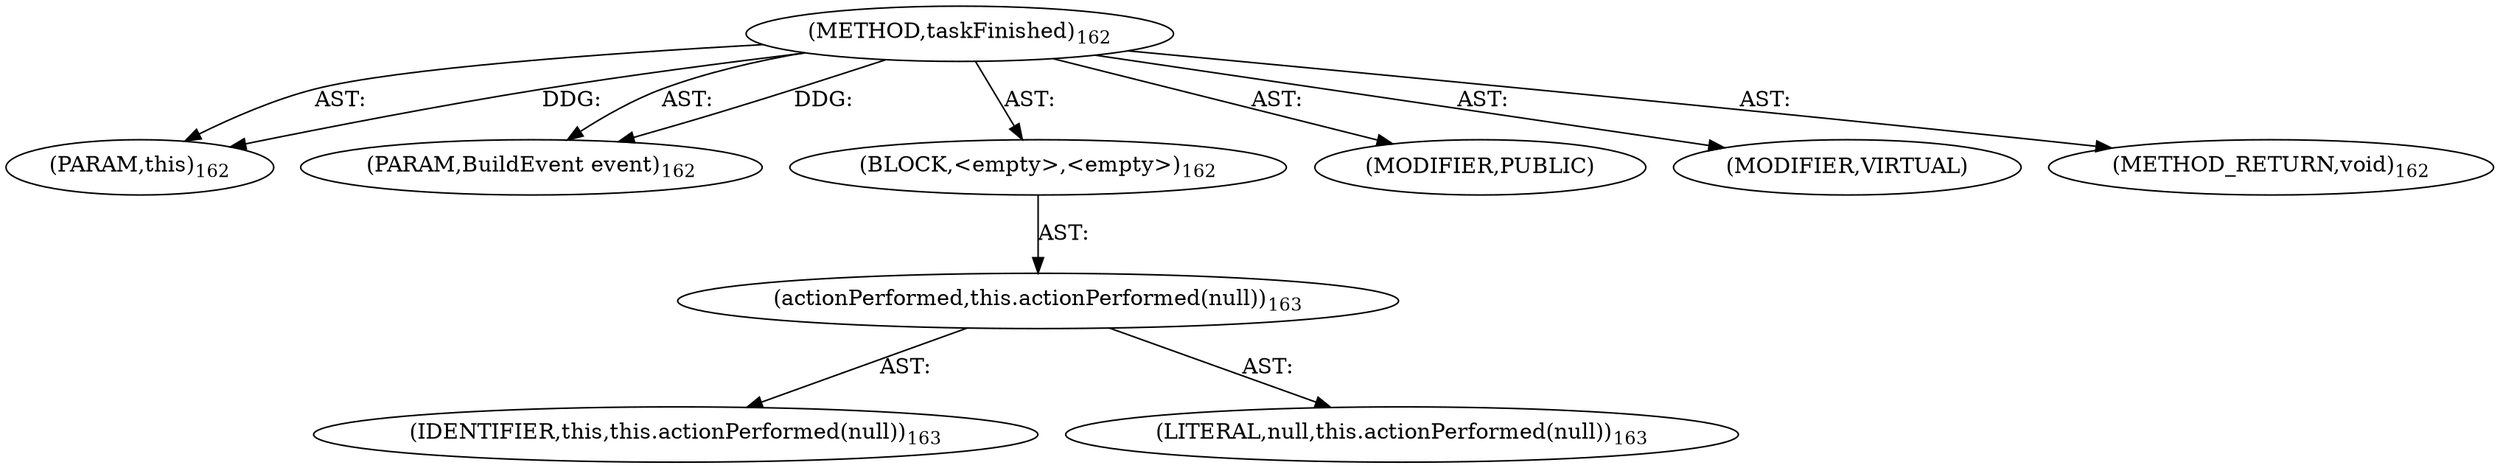 digraph "taskFinished" {  
"111669149706" [label = <(METHOD,taskFinished)<SUB>162</SUB>> ]
"115964116998" [label = <(PARAM,this)<SUB>162</SUB>> ]
"115964117014" [label = <(PARAM,BuildEvent event)<SUB>162</SUB>> ]
"25769803793" [label = <(BLOCK,&lt;empty&gt;,&lt;empty&gt;)<SUB>162</SUB>> ]
"30064771193" [label = <(actionPerformed,this.actionPerformed(null))<SUB>163</SUB>> ]
"68719476746" [label = <(IDENTIFIER,this,this.actionPerformed(null))<SUB>163</SUB>> ]
"90194313233" [label = <(LITERAL,null,this.actionPerformed(null))<SUB>163</SUB>> ]
"133143986201" [label = <(MODIFIER,PUBLIC)> ]
"133143986202" [label = <(MODIFIER,VIRTUAL)> ]
"128849018890" [label = <(METHOD_RETURN,void)<SUB>162</SUB>> ]
  "111669149706" -> "115964116998"  [ label = "AST: "] 
  "111669149706" -> "115964117014"  [ label = "AST: "] 
  "111669149706" -> "25769803793"  [ label = "AST: "] 
  "111669149706" -> "133143986201"  [ label = "AST: "] 
  "111669149706" -> "133143986202"  [ label = "AST: "] 
  "111669149706" -> "128849018890"  [ label = "AST: "] 
  "25769803793" -> "30064771193"  [ label = "AST: "] 
  "30064771193" -> "68719476746"  [ label = "AST: "] 
  "30064771193" -> "90194313233"  [ label = "AST: "] 
  "111669149706" -> "115964116998"  [ label = "DDG: "] 
  "111669149706" -> "115964117014"  [ label = "DDG: "] 
}
